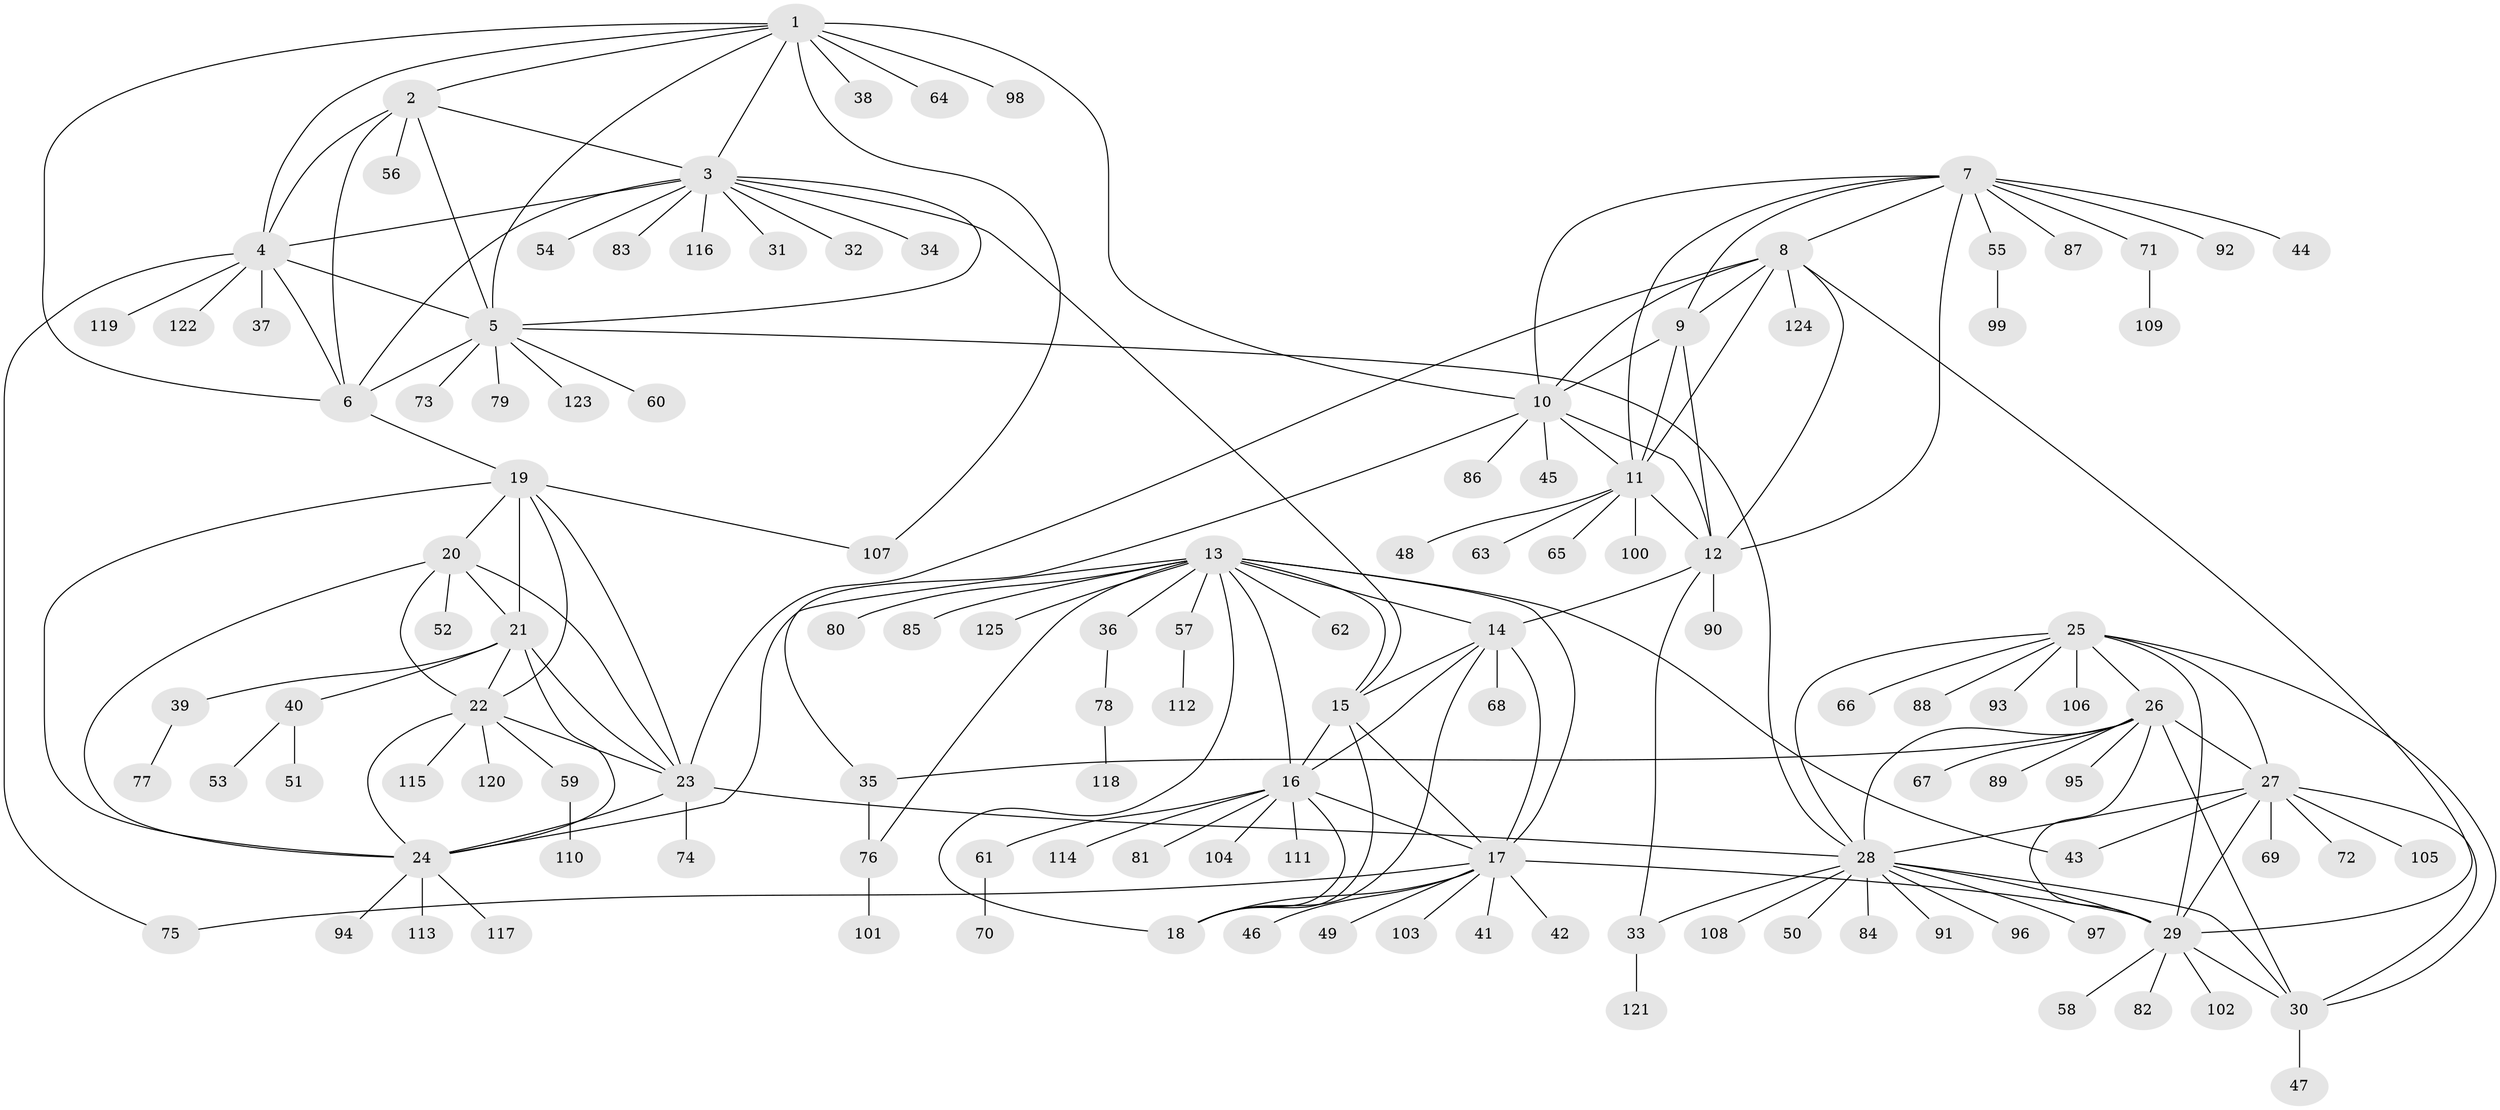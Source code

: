 // Generated by graph-tools (version 1.1) at 2025/02/03/09/25 03:02:43]
// undirected, 125 vertices, 186 edges
graph export_dot {
graph [start="1"]
  node [color=gray90,style=filled];
  1;
  2;
  3;
  4;
  5;
  6;
  7;
  8;
  9;
  10;
  11;
  12;
  13;
  14;
  15;
  16;
  17;
  18;
  19;
  20;
  21;
  22;
  23;
  24;
  25;
  26;
  27;
  28;
  29;
  30;
  31;
  32;
  33;
  34;
  35;
  36;
  37;
  38;
  39;
  40;
  41;
  42;
  43;
  44;
  45;
  46;
  47;
  48;
  49;
  50;
  51;
  52;
  53;
  54;
  55;
  56;
  57;
  58;
  59;
  60;
  61;
  62;
  63;
  64;
  65;
  66;
  67;
  68;
  69;
  70;
  71;
  72;
  73;
  74;
  75;
  76;
  77;
  78;
  79;
  80;
  81;
  82;
  83;
  84;
  85;
  86;
  87;
  88;
  89;
  90;
  91;
  92;
  93;
  94;
  95;
  96;
  97;
  98;
  99;
  100;
  101;
  102;
  103;
  104;
  105;
  106;
  107;
  108;
  109;
  110;
  111;
  112;
  113;
  114;
  115;
  116;
  117;
  118;
  119;
  120;
  121;
  122;
  123;
  124;
  125;
  1 -- 2;
  1 -- 3;
  1 -- 4;
  1 -- 5;
  1 -- 6;
  1 -- 10;
  1 -- 38;
  1 -- 64;
  1 -- 98;
  1 -- 107;
  2 -- 3;
  2 -- 4;
  2 -- 5;
  2 -- 6;
  2 -- 56;
  3 -- 4;
  3 -- 5;
  3 -- 6;
  3 -- 15;
  3 -- 31;
  3 -- 32;
  3 -- 34;
  3 -- 54;
  3 -- 83;
  3 -- 116;
  4 -- 5;
  4 -- 6;
  4 -- 37;
  4 -- 75;
  4 -- 119;
  4 -- 122;
  5 -- 6;
  5 -- 28;
  5 -- 60;
  5 -- 73;
  5 -- 79;
  5 -- 123;
  6 -- 19;
  7 -- 8;
  7 -- 9;
  7 -- 10;
  7 -- 11;
  7 -- 12;
  7 -- 44;
  7 -- 55;
  7 -- 71;
  7 -- 87;
  7 -- 92;
  8 -- 9;
  8 -- 10;
  8 -- 11;
  8 -- 12;
  8 -- 23;
  8 -- 29;
  8 -- 124;
  9 -- 10;
  9 -- 11;
  9 -- 12;
  10 -- 11;
  10 -- 12;
  10 -- 35;
  10 -- 45;
  10 -- 86;
  11 -- 12;
  11 -- 48;
  11 -- 63;
  11 -- 65;
  11 -- 100;
  12 -- 14;
  12 -- 33;
  12 -- 90;
  13 -- 14;
  13 -- 15;
  13 -- 16;
  13 -- 17;
  13 -- 18;
  13 -- 24;
  13 -- 36;
  13 -- 43;
  13 -- 57;
  13 -- 62;
  13 -- 76;
  13 -- 80;
  13 -- 85;
  13 -- 125;
  14 -- 15;
  14 -- 16;
  14 -- 17;
  14 -- 18;
  14 -- 68;
  15 -- 16;
  15 -- 17;
  15 -- 18;
  16 -- 17;
  16 -- 18;
  16 -- 61;
  16 -- 81;
  16 -- 104;
  16 -- 111;
  16 -- 114;
  17 -- 18;
  17 -- 29;
  17 -- 41;
  17 -- 42;
  17 -- 46;
  17 -- 49;
  17 -- 75;
  17 -- 103;
  19 -- 20;
  19 -- 21;
  19 -- 22;
  19 -- 23;
  19 -- 24;
  19 -- 107;
  20 -- 21;
  20 -- 22;
  20 -- 23;
  20 -- 24;
  20 -- 52;
  21 -- 22;
  21 -- 23;
  21 -- 24;
  21 -- 39;
  21 -- 40;
  22 -- 23;
  22 -- 24;
  22 -- 59;
  22 -- 115;
  22 -- 120;
  23 -- 24;
  23 -- 28;
  23 -- 74;
  24 -- 94;
  24 -- 113;
  24 -- 117;
  25 -- 26;
  25 -- 27;
  25 -- 28;
  25 -- 29;
  25 -- 30;
  25 -- 66;
  25 -- 88;
  25 -- 93;
  25 -- 106;
  26 -- 27;
  26 -- 28;
  26 -- 29;
  26 -- 30;
  26 -- 35;
  26 -- 67;
  26 -- 89;
  26 -- 95;
  27 -- 28;
  27 -- 29;
  27 -- 30;
  27 -- 43;
  27 -- 69;
  27 -- 72;
  27 -- 105;
  28 -- 29;
  28 -- 30;
  28 -- 33;
  28 -- 50;
  28 -- 84;
  28 -- 91;
  28 -- 96;
  28 -- 97;
  28 -- 108;
  29 -- 30;
  29 -- 58;
  29 -- 82;
  29 -- 102;
  30 -- 47;
  33 -- 121;
  35 -- 76;
  36 -- 78;
  39 -- 77;
  40 -- 51;
  40 -- 53;
  55 -- 99;
  57 -- 112;
  59 -- 110;
  61 -- 70;
  71 -- 109;
  76 -- 101;
  78 -- 118;
}
